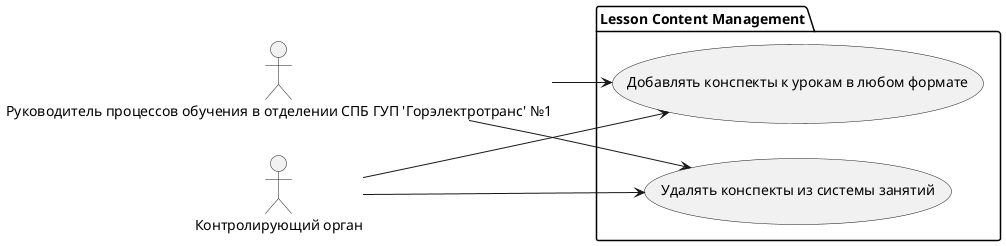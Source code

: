 @startuml
left to right direction
actor "Руководитель процессов обучения в отделении СПБ ГУП 'Горэлектротранс' №1" as User
actor "Контролирующий орган" as Control

package "Lesson Content Management" {
    usecase "Добавлять конспекты к урокам в любом формате" as UC9
    usecase "Удалять конспекты из системы занятий" as UC10

    Control --> UC9
    Control --> UC10
    User --> UC9
    User --> UC10
}

@enduml